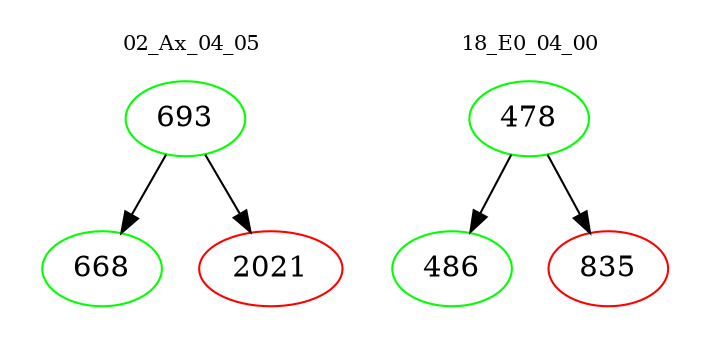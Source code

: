 digraph{
subgraph cluster_0 {
color = white
label = "02_Ax_04_05";
fontsize=10;
T0_693 [label="693", color="green"]
T0_693 -> T0_668 [color="black"]
T0_668 [label="668", color="green"]
T0_693 -> T0_2021 [color="black"]
T0_2021 [label="2021", color="red"]
}
subgraph cluster_1 {
color = white
label = "18_E0_04_00";
fontsize=10;
T1_478 [label="478", color="green"]
T1_478 -> T1_486 [color="black"]
T1_486 [label="486", color="green"]
T1_478 -> T1_835 [color="black"]
T1_835 [label="835", color="red"]
}
}
